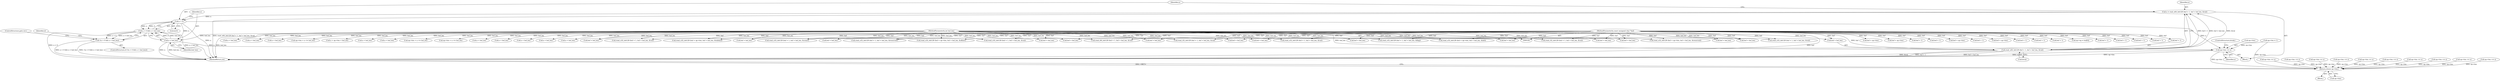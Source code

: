 digraph "0_radare2_52b1526443c1f433087928291d1c3d37a5600515@integer" {
"1001018" [label="(Call,n = read_u64_leb128 (buf + 1, buf + buf_len, &val))"];
"1001020" [label="(Call,read_u64_leb128 (buf + 1, buf + buf_len, &val))"];
"1000102" [label="(MethodParameterIn,const unsigned char *buf)"];
"1000103" [label="(MethodParameterIn,int buf_len)"];
"1001032" [label="(Call,n > 0)"];
"1001031" [label="(Call,n > 0 && n < buf_len)"];
"1001030" [label="(Call,!(n > 0 && n < buf_len))"];
"1001035" [label="(Call,n < buf_len)"];
"1001045" [label="(Call,op->len += n)"];
"1001053" [label="(Return,return op->len;)"];
"1000830" [label="(Call,op->len + n <= buf_len)"];
"1000530" [label="(Call,buf + op->len)"];
"1000660" [label="(Call,buf + op->len)"];
"1000718" [label="(Call,buf + 1)"];
"1000913" [label="(Call,buf + 1)"];
"1001033" [label="(Identifier,n)"];
"1000454" [label="(Call,buf + buf_len)"];
"1000965" [label="(Call,op->len += n)"];
"1000897" [label="(Call,op->len += n)"];
"1001035" [label="(Call,n < buf_len)"];
"1000105" [label="(Call,op->len = 1)"];
"1000402" [label="(Call,buf + buf_len)"];
"1000984" [label="(Call,buf + buf_len)"];
"1000427" [label="(Call,op->len += n)"];
"1000514" [label="(Call,op->len + n <= buf_len)"];
"1000814" [label="(Call,buf + op->len)"];
"1000916" [label="(Call,buf + buf_len)"];
"1000659" [label="(Call,read_u32_leb128 (buf + op->len, buf + buf_len, &reserved))"];
"1000931" [label="(Call,op->len += n)"];
"1001049" [label="(Identifier,n)"];
"1001036" [label="(Identifier,n)"];
"1000787" [label="(Call,read_u32_leb128 (buf + 1, buf + buf_len, &flag))"];
"1001045" [label="(Call,op->len += n)"];
"1000791" [label="(Call,buf + buf_len)"];
"1001012" [label="(Block,)"];
"1000912" [label="(Call,read_i32_leb128 (buf + 1, buf + buf_len, &val))"];
"1000732" [label="(Call,n < buf_len)"];
"1000306" [label="(Call,n < buf_len)"];
"1000788" [label="(Call,buf + 1)"];
"1001037" [label="(Identifier,buf_len)"];
"1000633" [label="(Call,read_u32_leb128 (buf + 1, buf + buf_len, &val))"];
"1000529" [label="(Call,read_u32_leb128 (buf + op->len, buf + buf_len, &def))"];
"1000500" [label="(Call,buf + op->len)"];
"1000291" [label="(Call,read_i32_leb128 (buf + 1, buf + buf_len, &val))"];
"1001019" [label="(Identifier,n)"];
"1000721" [label="(Call,buf + buf_len)"];
"1000381" [label="(Call,op->len += n)"];
"1000813" [label="(Call,read_u32_leb128 (buf + op->len, buf + buf_len, &offset))"];
"1001038" [label="(ControlStructure,goto err;)"];
"1000554" [label="(Call,op->len += n)"];
"1000451" [label="(Call,buf + 1)"];
"1001018" [label="(Call,n = read_u64_leb128 (buf + 1, buf + buf_len, &val))"];
"1001032" [label="(Call,n > 0)"];
"1000981" [label="(Call,buf + 1)"];
"1000398" [label="(Call,read_u32_leb128 (buf + 1, buf + buf_len, &val))"];
"1001027" [label="(Call,&val)"];
"1000637" [label="(Call,buf + buf_len)"];
"1001031" [label="(Call,n > 0 && n < buf_len)"];
"1000947" [label="(Call,buf + 1)"];
"1000450" [label="(Call,read_u32_leb128 (buf + 1, buf + buf_len, &count))"];
"1001030" [label="(Call,!(n > 0 && n < buf_len))"];
"1000110" [label="(Call,op->op = buf[0])"];
"1000499" [label="(Call,read_u32_leb128 (buf + op->len, buf + buf_len, &table[i]))"];
"1000880" [label="(Call,n < buf_len)"];
"1000961" [label="(Call,n < buf_len)"];
"1000995" [label="(Call,n < buf_len)"];
"1000869" [label="(Call,buf + buf_len)"];
"1001050" [label="(ControlStructure,break;)"];
"1001034" [label="(Literal,0)"];
"1000717" [label="(Call,read_u32_leb128 (buf + 1, buf + buf_len, &val))"];
"1000465" [label="(Call,n < buf_len)"];
"1000665" [label="(Call,buf + buf_len)"];
"1001041" [label="(Identifier,d)"];
"1000865" [label="(Call,read_u32_leb128 (buf + 1, buf + buf_len, &reserved))"];
"1000698" [label="(Call,op->len += n)"];
"1000946" [label="(Call,read_i64_leb128 (buf + 1, buf + buf_len, &val))"];
"1000295" [label="(Call,buf + buf_len)"];
"1000648" [label="(Call,n < buf_len)"];
"1000292" [label="(Call,buf + 1)"];
"1000802" [label="(Call,n < buf_len)"];
"1001020" [label="(Call,read_u64_leb128 (buf + 1, buf + buf_len, &val))"];
"1000746" [label="(Call,op->len += n)"];
"1000535" [label="(Call,buf + buf_len)"];
"1001024" [label="(Call,buf + buf_len)"];
"1001046" [label="(Call,op->len)"];
"1000505" [label="(Call,buf + buf_len)"];
"1001021" [label="(Call,buf + 1)"];
"1000866" [label="(Call,buf + 1)"];
"1000676" [label="(Call,op->len + n <= buf_len)"];
"1001073" [label="(MethodReturn,int)"];
"1000849" [label="(Call,op->len += n)"];
"1000634" [label="(Call,buf + 1)"];
"1000546" [label="(Call,n + op->len < buf_len)"];
"1001005" [label="(Call,op->len += n)"];
"1000103" [label="(MethodParameterIn,int buf_len)"];
"1000980" [label="(Call,read_u32_leb128 (buf + 1, buf + buf_len, &val))"];
"1000399" [label="(Call,buf + 1)"];
"1000413" [label="(Call,n < buf_len)"];
"1000104" [label="(Block,)"];
"1000102" [label="(MethodParameterIn,const unsigned char *buf)"];
"1000819" [label="(Call,buf + buf_len)"];
"1001053" [label="(Return,return op->len;)"];
"1001054" [label="(Call,op->len)"];
"1000927" [label="(Call,n < buf_len)"];
"1001029" [label="(ControlStructure,if (!(n > 0 && n < buf_len)))"];
"1000950" [label="(Call,buf + buf_len)"];
"1001018" -> "1001012"  [label="AST: "];
"1001018" -> "1001020"  [label="CFG: "];
"1001019" -> "1001018"  [label="AST: "];
"1001020" -> "1001018"  [label="AST: "];
"1001033" -> "1001018"  [label="CFG: "];
"1001018" -> "1001073"  [label="DDG: read_u64_leb128 (buf + 1, buf + buf_len, &val)"];
"1001020" -> "1001018"  [label="DDG: buf + 1"];
"1001020" -> "1001018"  [label="DDG: buf + buf_len"];
"1001020" -> "1001018"  [label="DDG: &val"];
"1001018" -> "1001032"  [label="DDG: n"];
"1001020" -> "1001027"  [label="CFG: "];
"1001021" -> "1001020"  [label="AST: "];
"1001024" -> "1001020"  [label="AST: "];
"1001027" -> "1001020"  [label="AST: "];
"1001020" -> "1001073"  [label="DDG: buf + buf_len"];
"1001020" -> "1001073"  [label="DDG: &val"];
"1001020" -> "1001073"  [label="DDG: buf + 1"];
"1000102" -> "1001020"  [label="DDG: buf"];
"1000103" -> "1001020"  [label="DDG: buf_len"];
"1000102" -> "1000100"  [label="AST: "];
"1000102" -> "1001073"  [label="DDG: buf"];
"1000102" -> "1000110"  [label="DDG: buf"];
"1000102" -> "1000291"  [label="DDG: buf"];
"1000102" -> "1000292"  [label="DDG: buf"];
"1000102" -> "1000295"  [label="DDG: buf"];
"1000102" -> "1000398"  [label="DDG: buf"];
"1000102" -> "1000399"  [label="DDG: buf"];
"1000102" -> "1000402"  [label="DDG: buf"];
"1000102" -> "1000450"  [label="DDG: buf"];
"1000102" -> "1000451"  [label="DDG: buf"];
"1000102" -> "1000454"  [label="DDG: buf"];
"1000102" -> "1000499"  [label="DDG: buf"];
"1000102" -> "1000500"  [label="DDG: buf"];
"1000102" -> "1000505"  [label="DDG: buf"];
"1000102" -> "1000529"  [label="DDG: buf"];
"1000102" -> "1000530"  [label="DDG: buf"];
"1000102" -> "1000535"  [label="DDG: buf"];
"1000102" -> "1000633"  [label="DDG: buf"];
"1000102" -> "1000634"  [label="DDG: buf"];
"1000102" -> "1000637"  [label="DDG: buf"];
"1000102" -> "1000659"  [label="DDG: buf"];
"1000102" -> "1000660"  [label="DDG: buf"];
"1000102" -> "1000665"  [label="DDG: buf"];
"1000102" -> "1000717"  [label="DDG: buf"];
"1000102" -> "1000718"  [label="DDG: buf"];
"1000102" -> "1000721"  [label="DDG: buf"];
"1000102" -> "1000787"  [label="DDG: buf"];
"1000102" -> "1000788"  [label="DDG: buf"];
"1000102" -> "1000791"  [label="DDG: buf"];
"1000102" -> "1000813"  [label="DDG: buf"];
"1000102" -> "1000814"  [label="DDG: buf"];
"1000102" -> "1000819"  [label="DDG: buf"];
"1000102" -> "1000865"  [label="DDG: buf"];
"1000102" -> "1000866"  [label="DDG: buf"];
"1000102" -> "1000869"  [label="DDG: buf"];
"1000102" -> "1000912"  [label="DDG: buf"];
"1000102" -> "1000913"  [label="DDG: buf"];
"1000102" -> "1000916"  [label="DDG: buf"];
"1000102" -> "1000946"  [label="DDG: buf"];
"1000102" -> "1000947"  [label="DDG: buf"];
"1000102" -> "1000950"  [label="DDG: buf"];
"1000102" -> "1000980"  [label="DDG: buf"];
"1000102" -> "1000981"  [label="DDG: buf"];
"1000102" -> "1000984"  [label="DDG: buf"];
"1000102" -> "1001021"  [label="DDG: buf"];
"1000102" -> "1001024"  [label="DDG: buf"];
"1000103" -> "1000100"  [label="AST: "];
"1000103" -> "1001073"  [label="DDG: buf_len"];
"1000103" -> "1000291"  [label="DDG: buf_len"];
"1000103" -> "1000295"  [label="DDG: buf_len"];
"1000103" -> "1000306"  [label="DDG: buf_len"];
"1000103" -> "1000398"  [label="DDG: buf_len"];
"1000103" -> "1000402"  [label="DDG: buf_len"];
"1000103" -> "1000413"  [label="DDG: buf_len"];
"1000103" -> "1000450"  [label="DDG: buf_len"];
"1000103" -> "1000454"  [label="DDG: buf_len"];
"1000103" -> "1000465"  [label="DDG: buf_len"];
"1000103" -> "1000499"  [label="DDG: buf_len"];
"1000103" -> "1000505"  [label="DDG: buf_len"];
"1000103" -> "1000514"  [label="DDG: buf_len"];
"1000103" -> "1000529"  [label="DDG: buf_len"];
"1000103" -> "1000535"  [label="DDG: buf_len"];
"1000103" -> "1000546"  [label="DDG: buf_len"];
"1000103" -> "1000633"  [label="DDG: buf_len"];
"1000103" -> "1000637"  [label="DDG: buf_len"];
"1000103" -> "1000648"  [label="DDG: buf_len"];
"1000103" -> "1000659"  [label="DDG: buf_len"];
"1000103" -> "1000665"  [label="DDG: buf_len"];
"1000103" -> "1000676"  [label="DDG: buf_len"];
"1000103" -> "1000717"  [label="DDG: buf_len"];
"1000103" -> "1000721"  [label="DDG: buf_len"];
"1000103" -> "1000732"  [label="DDG: buf_len"];
"1000103" -> "1000787"  [label="DDG: buf_len"];
"1000103" -> "1000791"  [label="DDG: buf_len"];
"1000103" -> "1000802"  [label="DDG: buf_len"];
"1000103" -> "1000813"  [label="DDG: buf_len"];
"1000103" -> "1000819"  [label="DDG: buf_len"];
"1000103" -> "1000830"  [label="DDG: buf_len"];
"1000103" -> "1000865"  [label="DDG: buf_len"];
"1000103" -> "1000869"  [label="DDG: buf_len"];
"1000103" -> "1000880"  [label="DDG: buf_len"];
"1000103" -> "1000912"  [label="DDG: buf_len"];
"1000103" -> "1000916"  [label="DDG: buf_len"];
"1000103" -> "1000927"  [label="DDG: buf_len"];
"1000103" -> "1000946"  [label="DDG: buf_len"];
"1000103" -> "1000950"  [label="DDG: buf_len"];
"1000103" -> "1000961"  [label="DDG: buf_len"];
"1000103" -> "1000980"  [label="DDG: buf_len"];
"1000103" -> "1000984"  [label="DDG: buf_len"];
"1000103" -> "1000995"  [label="DDG: buf_len"];
"1000103" -> "1001024"  [label="DDG: buf_len"];
"1000103" -> "1001035"  [label="DDG: buf_len"];
"1001032" -> "1001031"  [label="AST: "];
"1001032" -> "1001034"  [label="CFG: "];
"1001033" -> "1001032"  [label="AST: "];
"1001034" -> "1001032"  [label="AST: "];
"1001036" -> "1001032"  [label="CFG: "];
"1001031" -> "1001032"  [label="CFG: "];
"1001032" -> "1001073"  [label="DDG: n"];
"1001032" -> "1001031"  [label="DDG: n"];
"1001032" -> "1001031"  [label="DDG: 0"];
"1001032" -> "1001035"  [label="DDG: n"];
"1001032" -> "1001045"  [label="DDG: n"];
"1001031" -> "1001030"  [label="AST: "];
"1001031" -> "1001035"  [label="CFG: "];
"1001035" -> "1001031"  [label="AST: "];
"1001030" -> "1001031"  [label="CFG: "];
"1001031" -> "1001073"  [label="DDG: n < buf_len"];
"1001031" -> "1001073"  [label="DDG: n > 0"];
"1001031" -> "1001030"  [label="DDG: n > 0"];
"1001031" -> "1001030"  [label="DDG: n < buf_len"];
"1001035" -> "1001031"  [label="DDG: n"];
"1001035" -> "1001031"  [label="DDG: buf_len"];
"1001030" -> "1001029"  [label="AST: "];
"1001038" -> "1001030"  [label="CFG: "];
"1001041" -> "1001030"  [label="CFG: "];
"1001030" -> "1001073"  [label="DDG: !(n > 0 && n < buf_len)"];
"1001030" -> "1001073"  [label="DDG: n > 0 && n < buf_len"];
"1001035" -> "1001037"  [label="CFG: "];
"1001036" -> "1001035"  [label="AST: "];
"1001037" -> "1001035"  [label="AST: "];
"1001035" -> "1001073"  [label="DDG: n"];
"1001035" -> "1001073"  [label="DDG: buf_len"];
"1001035" -> "1001045"  [label="DDG: n"];
"1001045" -> "1001012"  [label="AST: "];
"1001045" -> "1001049"  [label="CFG: "];
"1001046" -> "1001045"  [label="AST: "];
"1001049" -> "1001045"  [label="AST: "];
"1001050" -> "1001045"  [label="CFG: "];
"1001045" -> "1001073"  [label="DDG: n"];
"1001045" -> "1001073"  [label="DDG: op->len"];
"1000105" -> "1001045"  [label="DDG: op->len"];
"1001045" -> "1001053"  [label="DDG: op->len"];
"1001053" -> "1000104"  [label="AST: "];
"1001053" -> "1001054"  [label="CFG: "];
"1001054" -> "1001053"  [label="AST: "];
"1001073" -> "1001053"  [label="CFG: "];
"1001053" -> "1001073"  [label="DDG: <RET>"];
"1000427" -> "1001053"  [label="DDG: op->len"];
"1000849" -> "1001053"  [label="DDG: op->len"];
"1000746" -> "1001053"  [label="DDG: op->len"];
"1000897" -> "1001053"  [label="DDG: op->len"];
"1000965" -> "1001053"  [label="DDG: op->len"];
"1000381" -> "1001053"  [label="DDG: op->len"];
"1000931" -> "1001053"  [label="DDG: op->len"];
"1001005" -> "1001053"  [label="DDG: op->len"];
"1000105" -> "1001053"  [label="DDG: op->len"];
"1000554" -> "1001053"  [label="DDG: op->len"];
"1000698" -> "1001053"  [label="DDG: op->len"];
}
